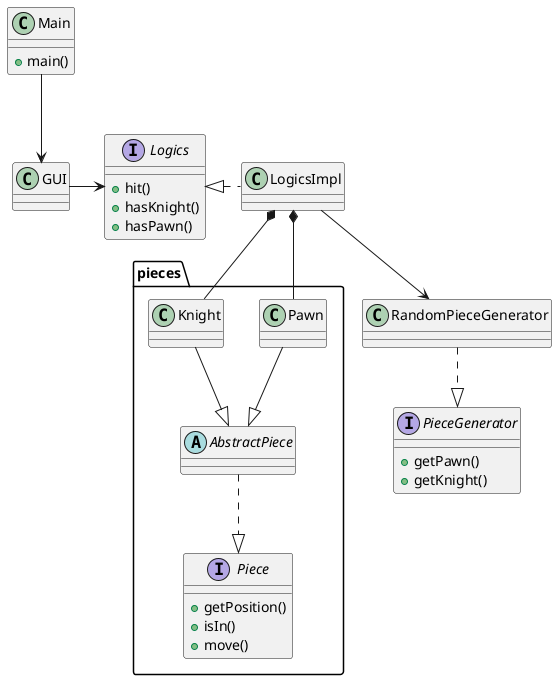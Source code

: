 @startuml
class Main {
    +main()
}

class GUI {
}

interface Logics {
    +hit()
    +hasKnight()
    +hasPawn()
}

class LogicsImpl {
}


interface PieceGenerator {
    +getPawn()
    +getKnight()
}

class RandomPieceGenerator {
}

package pieces {

    interface Piece {
        +getPosition()
        +isIn()
        +move()
    }

    abstract class AbstractPiece {
    }

    class Pawn {
    }

    class Knight {
    }

}


Main --> GUI
GUI -r-> Logics
LogicsImpl ..l..|> Logics
LogicsImpl --> RandomPieceGenerator
LogicsImpl *-- Pawn
LogicsImpl *-- Knight
RandomPieceGenerator ..|> PieceGenerator
AbstractPiece ..|> Piece
Pawn --|> AbstractPiece
Knight --|> AbstractPiece
@enduml
